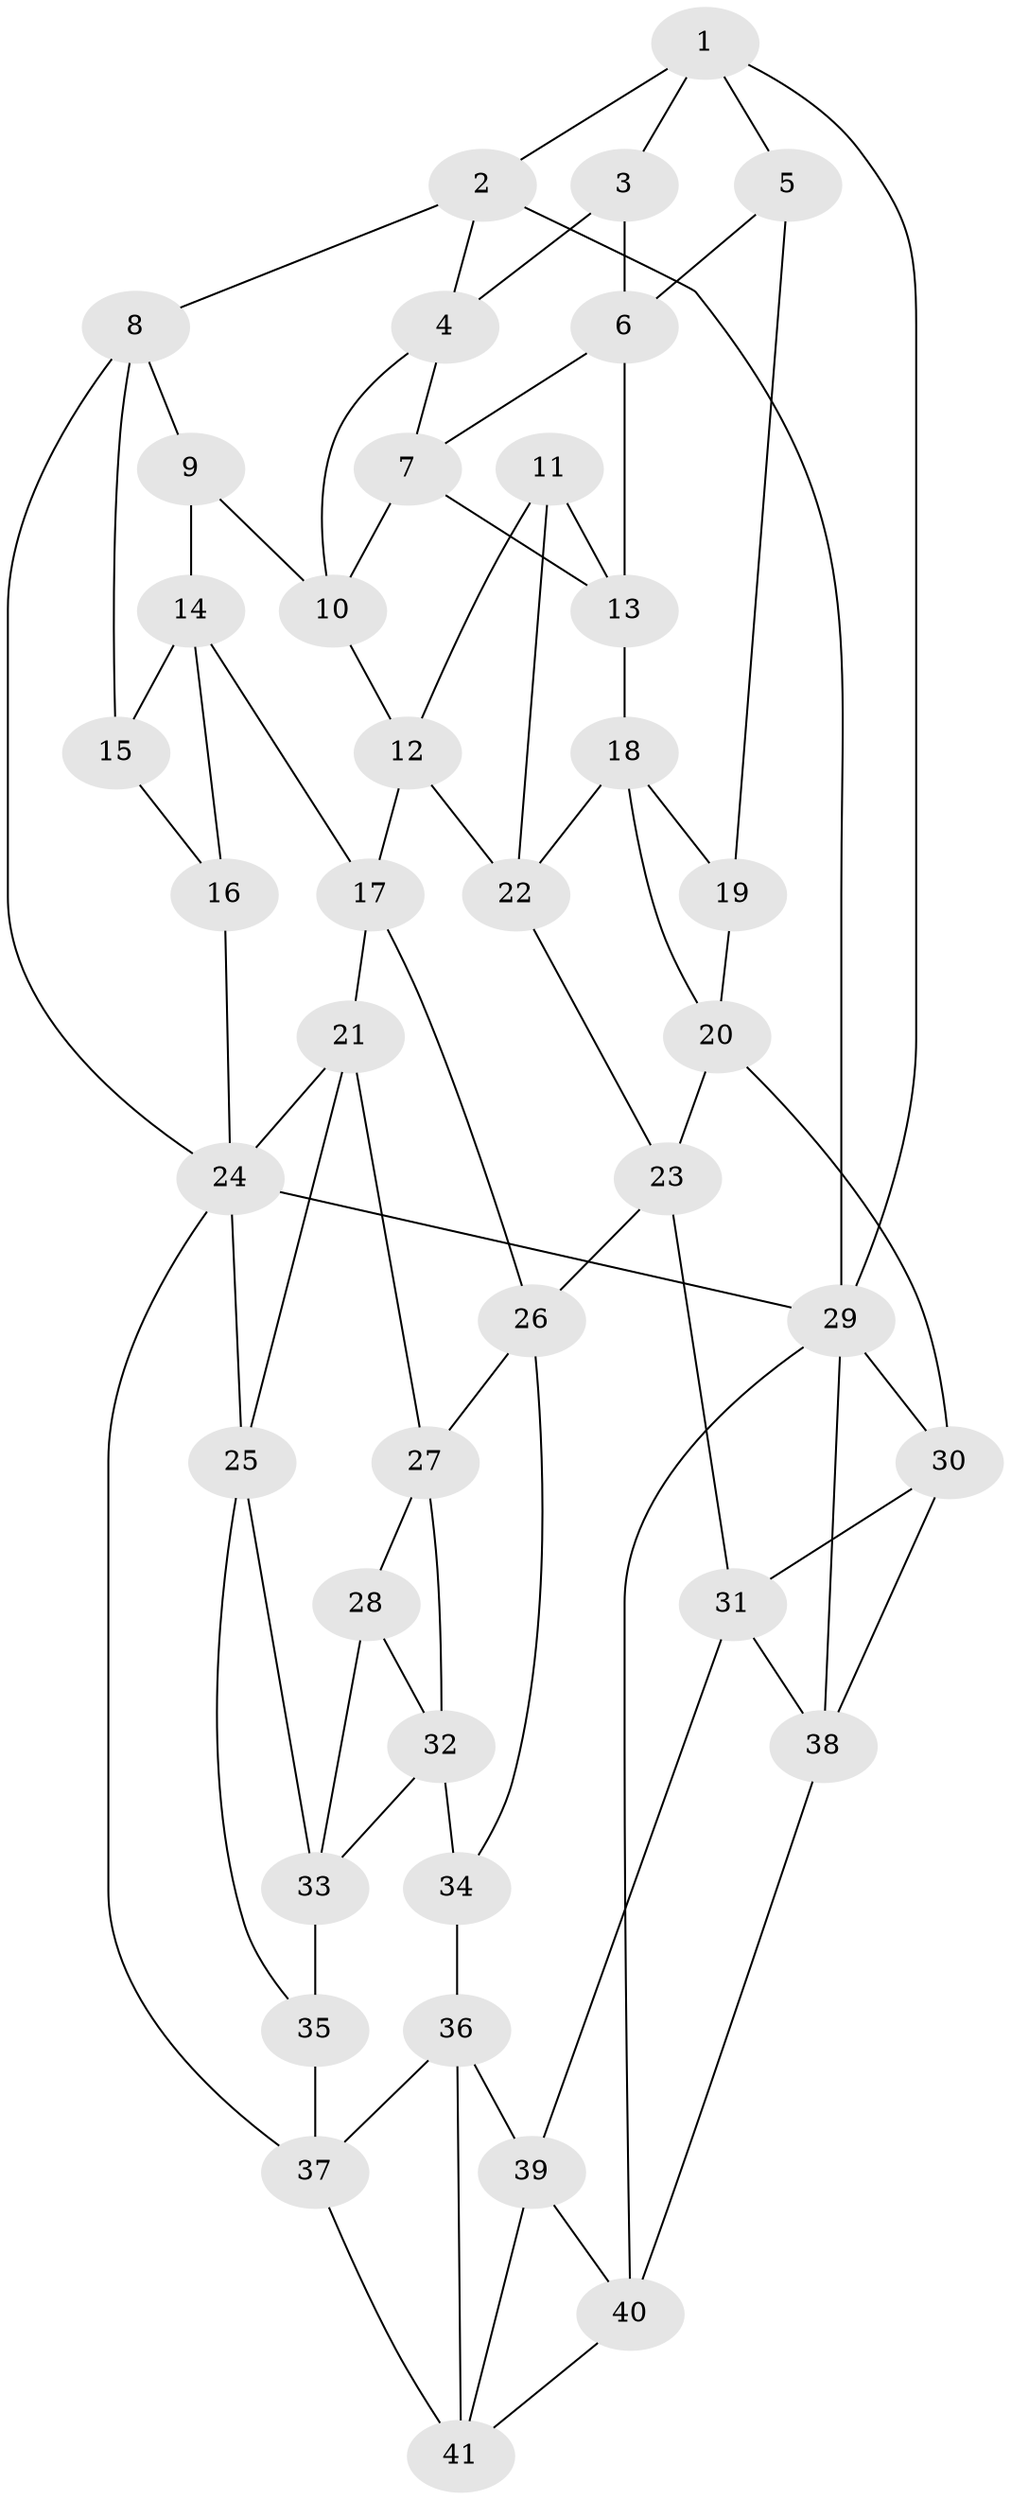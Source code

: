 // original degree distribution, {3: 0.036585365853658534, 5: 0.524390243902439, 4: 0.21951219512195122, 6: 0.21951219512195122}
// Generated by graph-tools (version 1.1) at 2025/51/03/09/25 03:51:09]
// undirected, 41 vertices, 79 edges
graph export_dot {
graph [start="1"]
  node [color=gray90,style=filled];
  1;
  2;
  3;
  4;
  5;
  6;
  7;
  8;
  9;
  10;
  11;
  12;
  13;
  14;
  15;
  16;
  17;
  18;
  19;
  20;
  21;
  22;
  23;
  24;
  25;
  26;
  27;
  28;
  29;
  30;
  31;
  32;
  33;
  34;
  35;
  36;
  37;
  38;
  39;
  40;
  41;
  1 -- 2 [weight=1.0];
  1 -- 3 [weight=1.0];
  1 -- 5 [weight=1.0];
  1 -- 29 [weight=1.0];
  2 -- 4 [weight=1.0];
  2 -- 8 [weight=1.0];
  2 -- 29 [weight=1.0];
  3 -- 4 [weight=1.0];
  3 -- 6 [weight=1.0];
  4 -- 7 [weight=1.0];
  4 -- 10 [weight=1.0];
  5 -- 6 [weight=1.0];
  5 -- 19 [weight=2.0];
  6 -- 7 [weight=1.0];
  6 -- 13 [weight=1.0];
  7 -- 10 [weight=1.0];
  7 -- 13 [weight=1.0];
  8 -- 9 [weight=1.0];
  8 -- 15 [weight=1.0];
  8 -- 24 [weight=1.0];
  9 -- 10 [weight=1.0];
  9 -- 14 [weight=1.0];
  10 -- 12 [weight=1.0];
  11 -- 12 [weight=1.0];
  11 -- 13 [weight=1.0];
  11 -- 22 [weight=1.0];
  12 -- 17 [weight=1.0];
  12 -- 22 [weight=1.0];
  13 -- 18 [weight=1.0];
  14 -- 15 [weight=1.0];
  14 -- 16 [weight=1.0];
  14 -- 17 [weight=1.0];
  15 -- 16 [weight=1.0];
  16 -- 24 [weight=1.0];
  17 -- 21 [weight=1.0];
  17 -- 26 [weight=1.0];
  18 -- 19 [weight=1.0];
  18 -- 20 [weight=1.0];
  18 -- 22 [weight=1.0];
  19 -- 20 [weight=1.0];
  20 -- 23 [weight=1.0];
  20 -- 30 [weight=1.0];
  21 -- 24 [weight=1.0];
  21 -- 25 [weight=1.0];
  21 -- 27 [weight=1.0];
  22 -- 23 [weight=1.0];
  23 -- 26 [weight=1.0];
  23 -- 31 [weight=1.0];
  24 -- 25 [weight=1.0];
  24 -- 29 [weight=1.0];
  24 -- 37 [weight=1.0];
  25 -- 33 [weight=1.0];
  25 -- 35 [weight=1.0];
  26 -- 27 [weight=1.0];
  26 -- 34 [weight=1.0];
  27 -- 28 [weight=1.0];
  27 -- 32 [weight=1.0];
  28 -- 32 [weight=1.0];
  28 -- 33 [weight=1.0];
  29 -- 30 [weight=1.0];
  29 -- 38 [weight=1.0];
  29 -- 40 [weight=1.0];
  30 -- 31 [weight=1.0];
  30 -- 38 [weight=1.0];
  31 -- 38 [weight=1.0];
  31 -- 39 [weight=1.0];
  32 -- 33 [weight=1.0];
  32 -- 34 [weight=1.0];
  33 -- 35 [weight=1.0];
  34 -- 36 [weight=1.0];
  35 -- 37 [weight=1.0];
  36 -- 37 [weight=1.0];
  36 -- 39 [weight=1.0];
  36 -- 41 [weight=1.0];
  37 -- 41 [weight=1.0];
  38 -- 40 [weight=1.0];
  39 -- 40 [weight=1.0];
  39 -- 41 [weight=1.0];
  40 -- 41 [weight=1.0];
}
